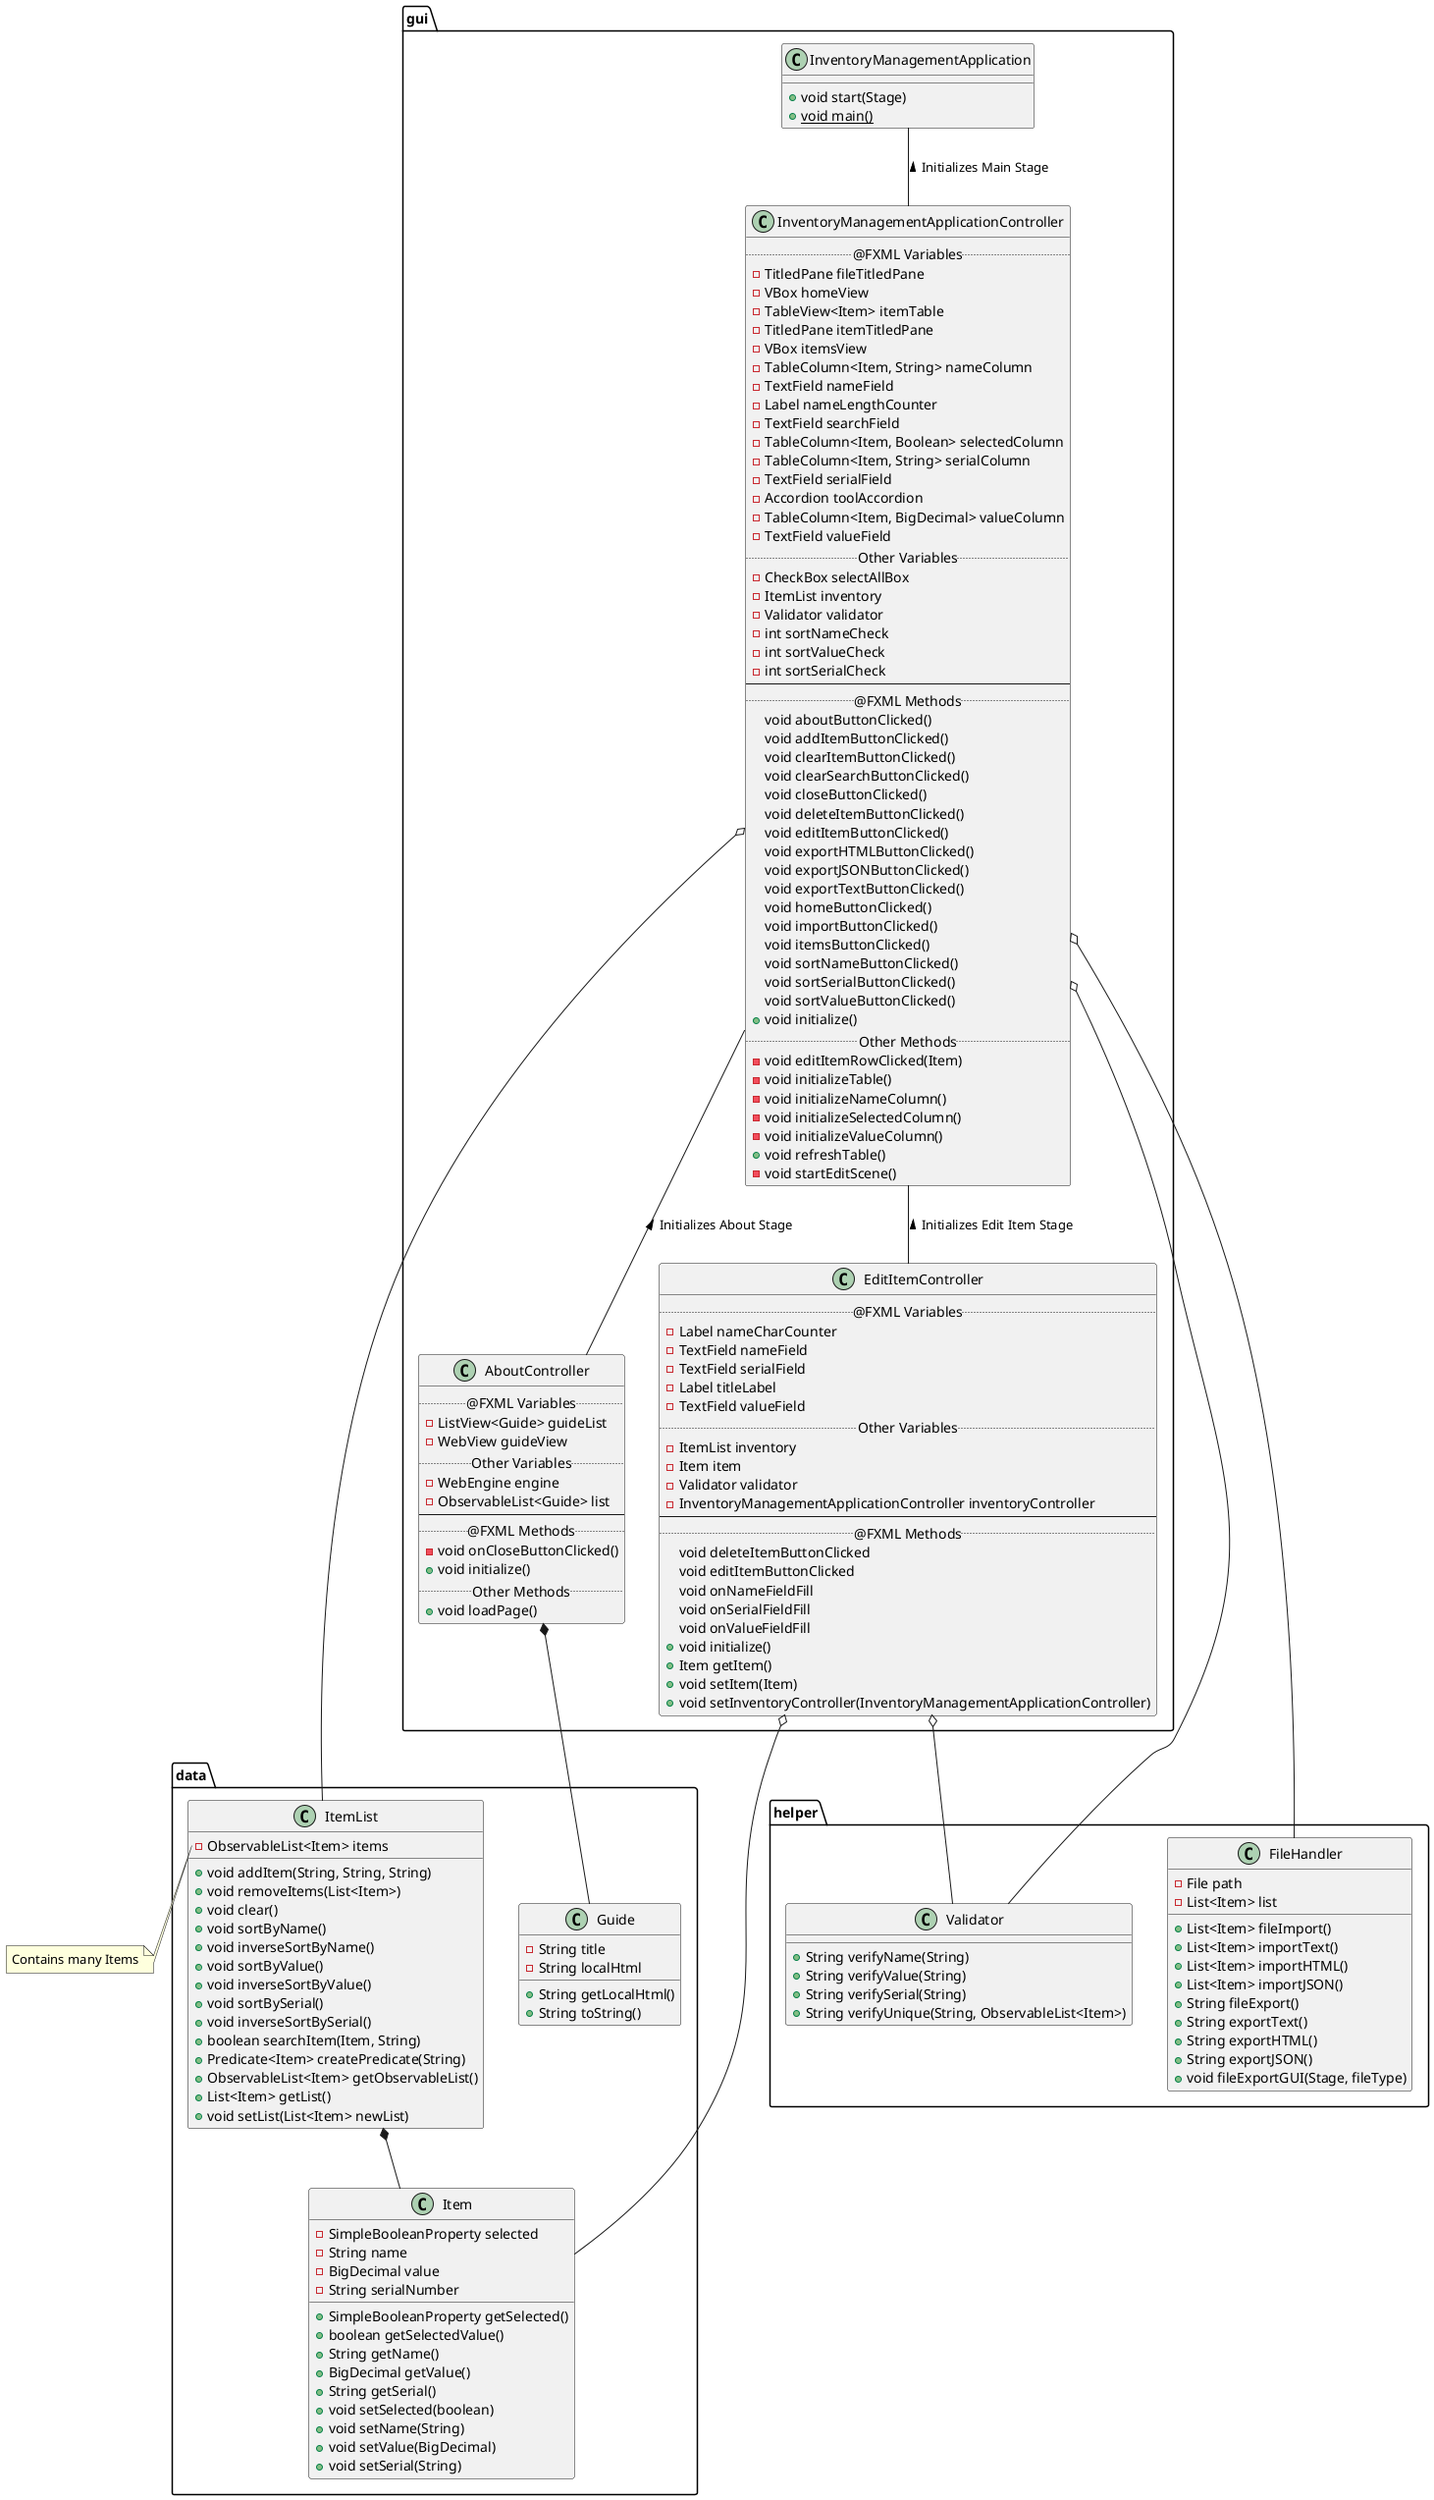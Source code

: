 @startuml

package "data" {

    class Guide {
        -String title
        -String localHtml

        +String getLocalHtml()
        +String toString()
    }

    class Item {
        -SimpleBooleanProperty selected
        -String name
        -BigDecimal value
        -String serialNumber

        +SimpleBooleanProperty getSelected()
        +boolean getSelectedValue()
        +String getName()
        +BigDecimal getValue()
        +String getSerial()
        +void setSelected(boolean)
        +void setName(String)
        +void setValue(BigDecimal)
        +void setSerial(String)
    }

    class ItemList {
        -ObservableList<Item> items

        +void addItem(String, String, String)
        +void removeItems(List<Item>)
        +void clear()
        +void sortByName()
        +void inverseSortByName()
        +void sortByValue()
        +void inverseSortByValue()
        +void sortBySerial()
        +void inverseSortBySerial()
        +boolean searchItem(Item, String)
        +Predicate<Item> createPredicate(String)
        +ObservableList<Item> getObservableList()
        +List<Item> getList()
        +void setList(List<Item> newList)
    }

}

package "gui" {
    class AboutController {
        ..@FXML Variables..
        -ListView<Guide> guideList
        -WebView guideView
        ..Other Variables..
        -WebEngine engine
        -ObservableList<Guide> list
        --
        ..@FXML Methods..
        -void onCloseButtonClicked()
        +void initialize()
        ..Other Methods..
        +void loadPage()
    }

    class EditItemController {
        ..@FXML Variables..
        -Label nameCharCounter
        -TextField nameField
        -TextField serialField
        -Label titleLabel
        -TextField valueField
        ..Other Variables..
        -ItemList inventory
        -Item item
        -Validator validator
        -InventoryManagementApplicationController inventoryController
        --
        ..@FXML Methods..
        void deleteItemButtonClicked
        void editItemButtonClicked
        void onNameFieldFill
        void onSerialFieldFill
        void onValueFieldFill
        +void initialize()
        +Item getItem()
        +void setItem(Item)
        +void setInventoryController(InventoryManagementApplicationController)
    }

    class InventoryManagementApplication {
        +void start(Stage)
        +{static}void main()
    }

    class InventoryManagementApplicationController {
        ..@FXML Variables..
        -TitledPane fileTitledPane
        -VBox homeView
        -TableView<Item> itemTable
        -TitledPane itemTitledPane
        -VBox itemsView
        -TableColumn<Item, String> nameColumn
        -TextField nameField
        -Label nameLengthCounter
        -TextField searchField
        -TableColumn<Item, Boolean> selectedColumn
        -TableColumn<Item, String> serialColumn
        -TextField serialField
        -Accordion toolAccordion
        -TableColumn<Item, BigDecimal> valueColumn
        -TextField valueField
        ..Other Variables..
        -CheckBox selectAllBox
        -ItemList inventory
        -Validator validator
        -int sortNameCheck
        -int sortValueCheck
        -int sortSerialCheck
        --
        ..@FXML Methods..
        void aboutButtonClicked()
        void addItemButtonClicked()
        void clearItemButtonClicked()
        void clearSearchButtonClicked()
        void closeButtonClicked()
        void deleteItemButtonClicked()
        void editItemButtonClicked()
        void exportHTMLButtonClicked()
        void exportJSONButtonClicked()
        void exportTextButtonClicked()
        void homeButtonClicked()
        void importButtonClicked()
        void itemsButtonClicked()
        void sortNameButtonClicked()
        void sortSerialButtonClicked()
        void sortValueButtonClicked()
        +void initialize()
        ..Other Methods..
        -void editItemRowClicked(Item)
        -void initializeTable()
        -void initializeNameColumn()
        -void initializeSelectedColumn()
        -void initializeValueColumn()
        +void refreshTable()
        -void startEditScene()
    }
}

package "helper" {
    class FileHandler {
        -File path
        -List<Item> list

        +List<Item> fileImport()
        +List<Item> importText()
        +List<Item> importHTML()
        +List<Item> importJSON()
        +String fileExport()
        +String exportText()
        +String exportHTML()
        +String exportJSON()
        +void fileExportGUI(Stage, fileType)
    }

    class Validator {
        +String verifyName(String)
        +String verifyValue(String)
        +String verifySerial(String)
        +String verifyUnique(String, ObservableList<Item>)
    }
}

InventoryManagementApplication -- InventoryManagementApplicationController : < Initializes Main Stage
InventoryManagementApplicationController -- EditItemController : < Initializes Edit Item Stage
InventoryManagementApplicationController -- AboutController : < Initializes About Stage
InventoryManagementApplicationController o-- ItemList
InventoryManagementApplicationController o-- Validator
InventoryManagementApplicationController o-- FileHandler
EditItemController o-- Validator
EditItemController o-- Item
AboutController *-- Guide
ItemList *-- Item

note left of ItemList::items
    Contains many Items
end note

@enduml